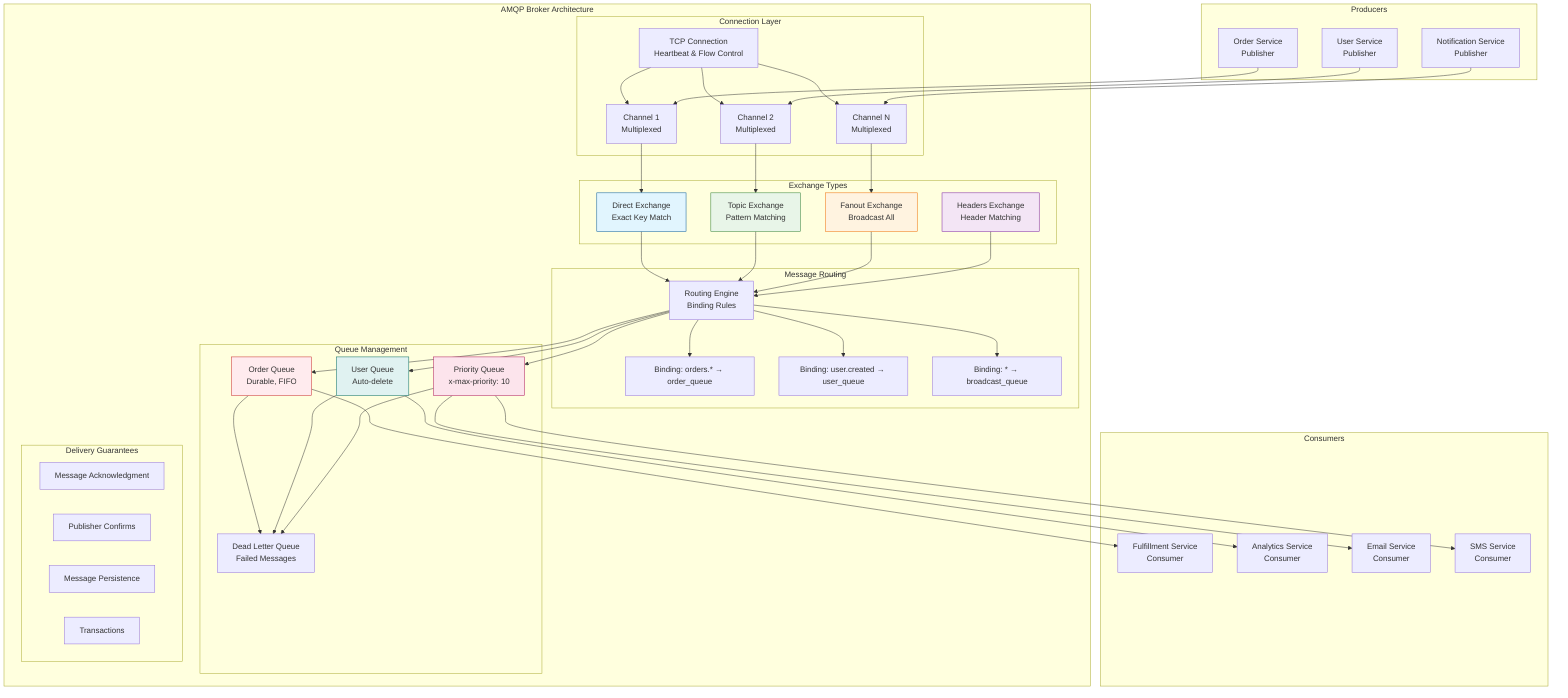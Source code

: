 graph TB
    subgraph "AMQP Broker Architecture"
        subgraph "Connection Layer"
            CONN[TCP Connection<br/>Heartbeat & Flow Control]
            CH1[Channel 1<br/>Multiplexed]
            CH2[Channel 2<br/>Multiplexed]
            CH3[Channel N<br/>Multiplexed]
            CONN --> CH1
            CONN --> CH2
            CONN --> CH3
        end
        
        subgraph "Exchange Types"
            EX_DIRECT[Direct Exchange<br/>Exact Key Match]
            EX_TOPIC[Topic Exchange<br/>Pattern Matching]
            EX_FANOUT[Fanout Exchange<br/>Broadcast All]
            EX_HEADERS[Headers Exchange<br/>Header Matching]
        end
        
        subgraph "Message Routing"
            ROUTE[Routing Engine<br/>Binding Rules]
            BIND1[Binding: orders.* → order_queue]
            BIND2[Binding: user.created → user_queue]
            BIND3[Binding: * → broadcast_queue]
            
            ROUTE --> BIND1
            ROUTE --> BIND2
            ROUTE --> BIND3
        end
        
        subgraph "Queue Management"
            Q1[Order Queue<br/>Durable, FIFO]
            Q2[User Queue<br/>Auto-delete]
            Q3[Priority Queue<br/>x-max-priority: 10]
            Q4[Dead Letter Queue<br/>Failed Messages]
            
            Q1 --> Q4
            Q2 --> Q4
            Q3 --> Q4
        end
        
        subgraph "Delivery Guarantees"
            ACK[Message Acknowledgment]
            CONFIRM[Publisher Confirms]
            PERSIST[Message Persistence]
            TRANS[Transactions]
        end
    end
    
    subgraph "Producers"
        P1[Order Service<br/>Publisher]
        P2[User Service<br/>Publisher]
        P3[Notification Service<br/>Publisher]
    end
    
    subgraph "Consumers"
        C1[Fulfillment Service<br/>Consumer]
        C2[Analytics Service<br/>Consumer]
        C3[Email Service<br/>Consumer]
        C4[SMS Service<br/>Consumer]
    end
    
    P1 --> CH1
    P2 --> CH2
    P3 --> CH3
    
    CH1 --> EX_DIRECT
    CH2 --> EX_TOPIC
    CH3 --> EX_FANOUT
    
    EX_DIRECT --> ROUTE
    EX_TOPIC --> ROUTE
    EX_FANOUT --> ROUTE
    EX_HEADERS --> ROUTE
    
    ROUTE --> Q1
    ROUTE --> Q2
    ROUTE --> Q3
    
    Q1 --> C1
    Q2 --> C2
    Q3 --> C3
    Q3 --> C4
    
    style EX_DIRECT fill:#e1f5fe,stroke:#01579b
    style EX_TOPIC fill:#e8f5e8,stroke:#2e7d32
    style EX_FANOUT fill:#fff3e0,stroke:#ef6c00
    style EX_HEADERS fill:#f3e5f5,stroke:#7b1fa2
    style Q1 fill:#ffebee,stroke:#c62828
    style Q2 fill:#e0f2f1,stroke:#00695c
    style Q3 fill:#fce4ec,stroke:#ad1457